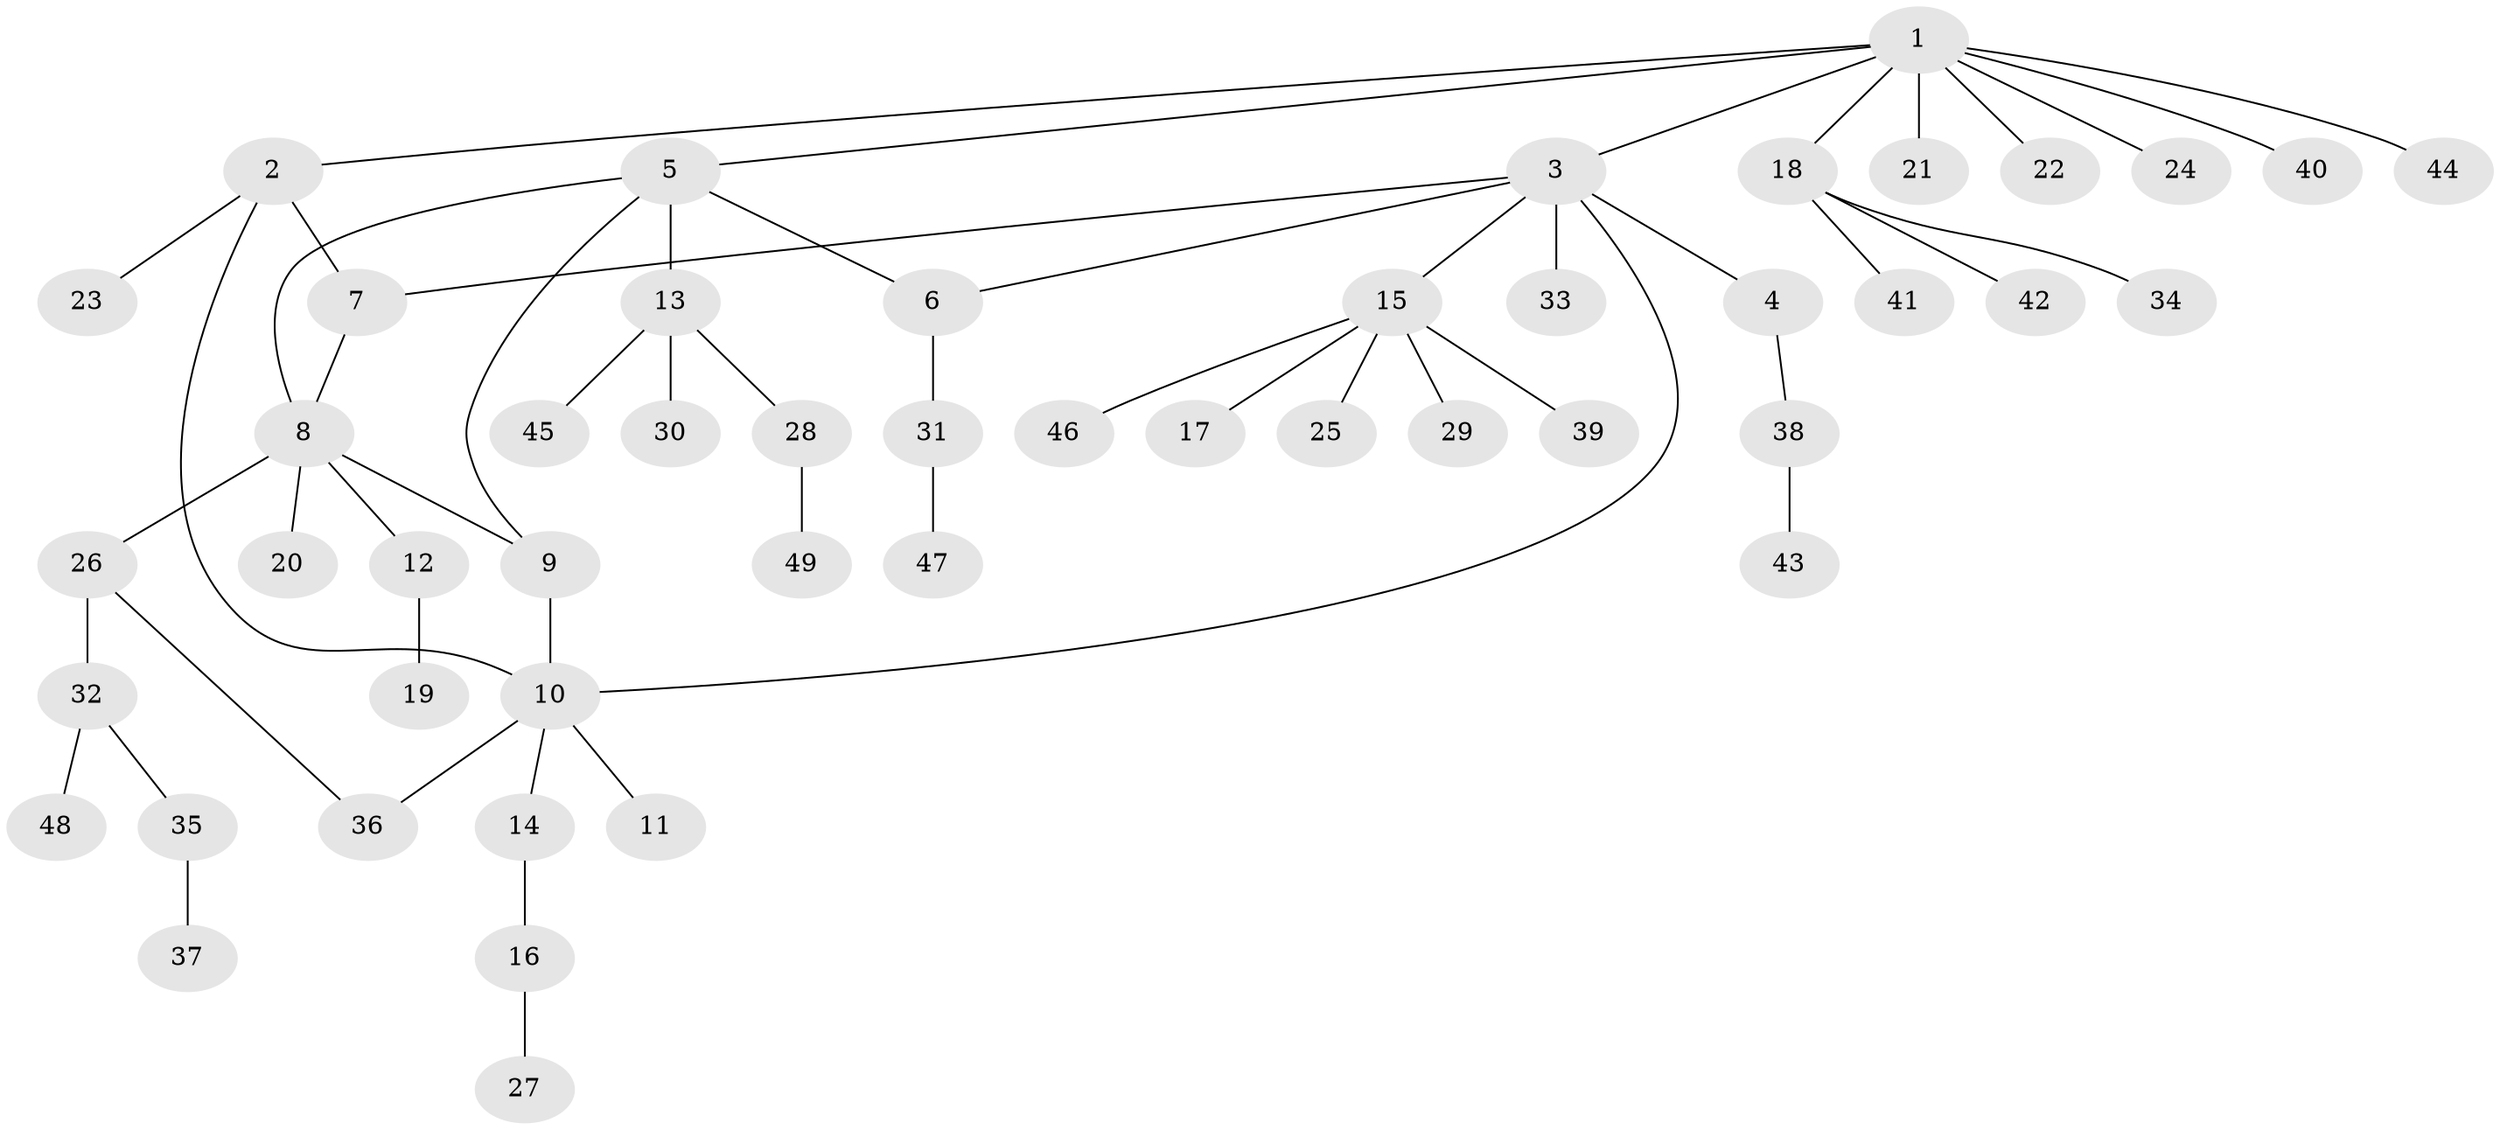 // coarse degree distribution, {11: 0.029411764705882353, 5: 0.08823529411764706, 6: 0.058823529411764705, 2: 0.058823529411764705, 3: 0.14705882352941177, 1: 0.6176470588235294}
// Generated by graph-tools (version 1.1) at 2025/42/03/06/25 10:42:15]
// undirected, 49 vertices, 55 edges
graph export_dot {
graph [start="1"]
  node [color=gray90,style=filled];
  1;
  2;
  3;
  4;
  5;
  6;
  7;
  8;
  9;
  10;
  11;
  12;
  13;
  14;
  15;
  16;
  17;
  18;
  19;
  20;
  21;
  22;
  23;
  24;
  25;
  26;
  27;
  28;
  29;
  30;
  31;
  32;
  33;
  34;
  35;
  36;
  37;
  38;
  39;
  40;
  41;
  42;
  43;
  44;
  45;
  46;
  47;
  48;
  49;
  1 -- 2;
  1 -- 3;
  1 -- 5;
  1 -- 18;
  1 -- 21;
  1 -- 22;
  1 -- 24;
  1 -- 40;
  1 -- 44;
  2 -- 7;
  2 -- 10;
  2 -- 23;
  3 -- 4;
  3 -- 6;
  3 -- 7;
  3 -- 10;
  3 -- 15;
  3 -- 33;
  4 -- 38;
  5 -- 6;
  5 -- 8;
  5 -- 9;
  5 -- 13;
  6 -- 31;
  7 -- 8;
  8 -- 9;
  8 -- 12;
  8 -- 20;
  8 -- 26;
  9 -- 10;
  10 -- 11;
  10 -- 14;
  10 -- 36;
  12 -- 19;
  13 -- 28;
  13 -- 30;
  13 -- 45;
  14 -- 16;
  15 -- 17;
  15 -- 25;
  15 -- 29;
  15 -- 39;
  15 -- 46;
  16 -- 27;
  18 -- 34;
  18 -- 41;
  18 -- 42;
  26 -- 32;
  26 -- 36;
  28 -- 49;
  31 -- 47;
  32 -- 35;
  32 -- 48;
  35 -- 37;
  38 -- 43;
}

